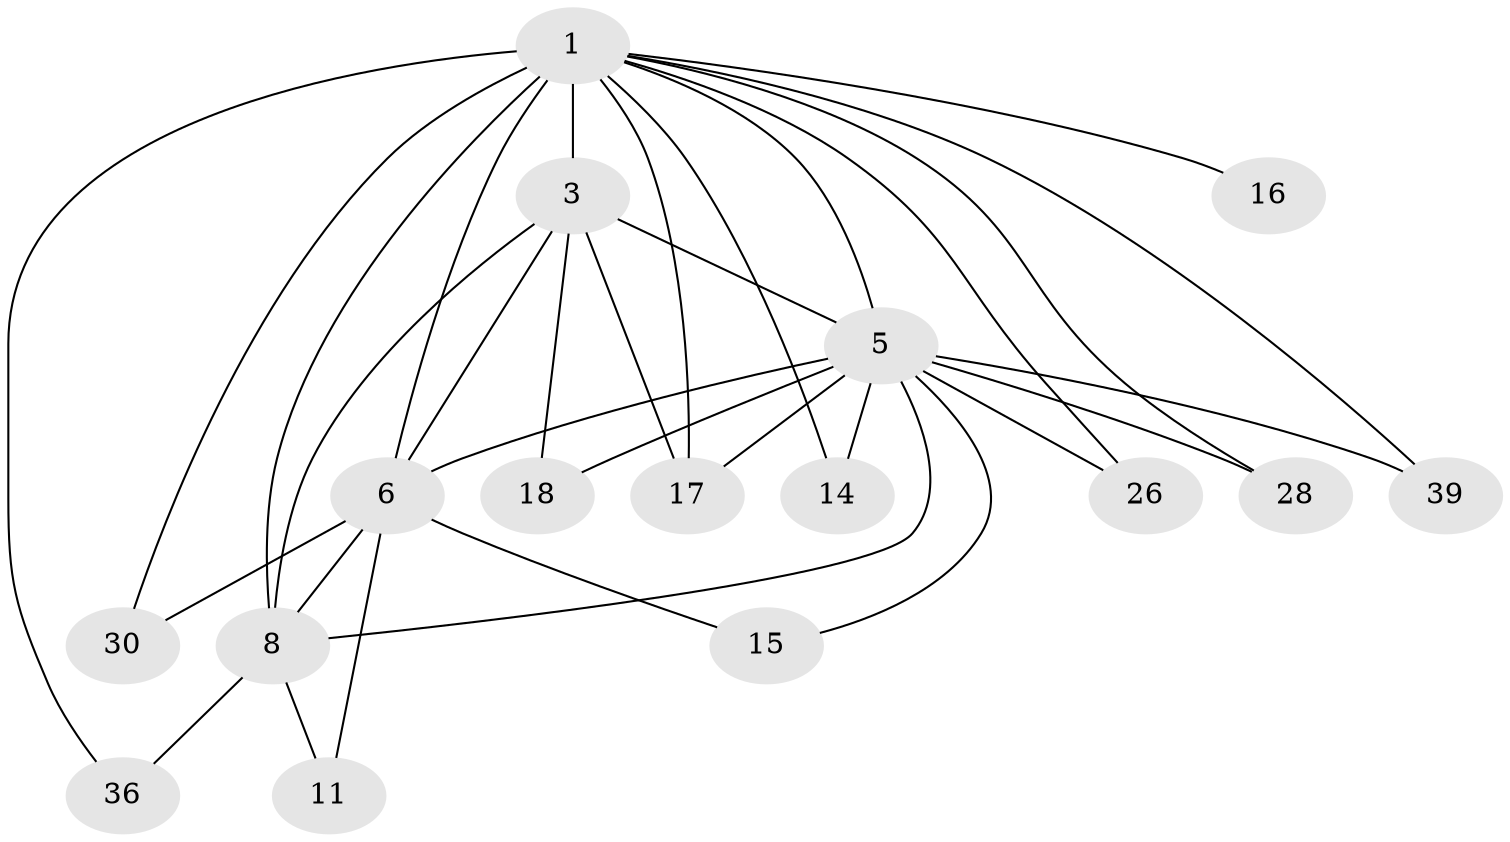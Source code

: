 // original degree distribution, {17: 0.07407407407407407, 14: 0.018518518518518517, 23: 0.018518518518518517, 15: 0.018518518518518517, 13: 0.037037037037037035, 12: 0.018518518518518517, 2: 0.5555555555555556, 3: 0.18518518518518517, 6: 0.018518518518518517, 4: 0.05555555555555555}
// Generated by graph-tools (version 1.1) at 2025/17/03/04/25 18:17:22]
// undirected, 16 vertices, 32 edges
graph export_dot {
graph [start="1"]
  node [color=gray90,style=filled];
  1 [super="+38+2+4"];
  3 [super="+20+21+7+54+25+40"];
  5 [super="+35+19+33+9+53+34+13+32"];
  6 [super="+10+29+37+12"];
  8;
  11;
  14;
  15;
  16;
  17 [super="+24"];
  18;
  26;
  28;
  30;
  36;
  39;
  1 -- 3 [weight=10];
  1 -- 5 [weight=12];
  1 -- 6 [weight=10];
  1 -- 8 [weight=3];
  1 -- 14;
  1 -- 17 [weight=2];
  1 -- 26;
  1 -- 28;
  1 -- 36;
  1 -- 30;
  1 -- 39;
  1 -- 16;
  3 -- 5 [weight=7];
  3 -- 6 [weight=5];
  3 -- 8 [weight=4];
  3 -- 18 [weight=2];
  3 -- 17;
  5 -- 6 [weight=5];
  5 -- 8 [weight=2];
  5 -- 14 [weight=2];
  5 -- 15;
  5 -- 17;
  5 -- 26;
  5 -- 28;
  5 -- 18;
  5 -- 39;
  6 -- 8 [weight=2];
  6 -- 11;
  6 -- 30;
  6 -- 15;
  8 -- 11;
  8 -- 36;
}
